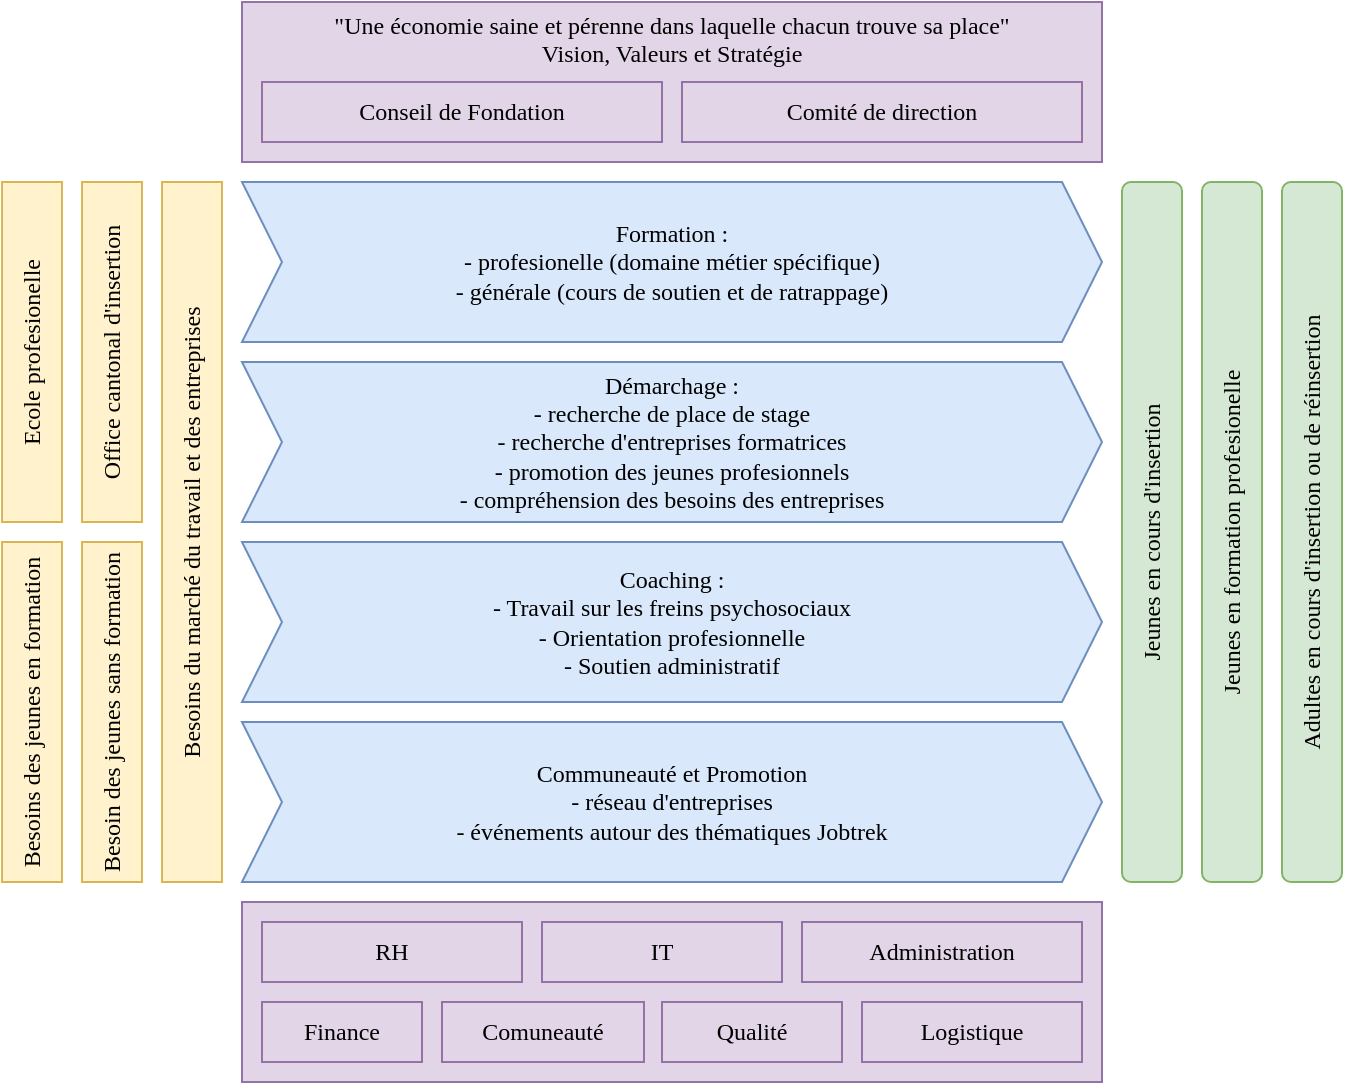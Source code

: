 <mxfile version="28.0.5" pages="4">
  <diagram name="Page-1" id="kW_oIhUxRkiqL0Kq-PUK">
    <mxGraphModel dx="563" dy="-857" grid="1" gridSize="10" guides="1" tooltips="1" connect="1" arrows="1" fold="1" page="1" pageScale="1" pageWidth="827" pageHeight="1169" math="0" shadow="0">
      <root>
        <mxCell id="0" />
        <mxCell id="1" parent="0" />
        <mxCell id="jqjiF2n1SpppxXGoInOC-1" value="Formation :&lt;br&gt;- profesionelle (domaine métier spécifique)&lt;br&gt;- générale (cours de soutien et de ratrappage)" style="shape=step;perimeter=stepPerimeter;whiteSpace=wrap;html=1;fixedSize=1;fillColor=#dae8fc;strokeColor=#6c8ebf;fontFamily=Libertinus Serif;" parent="1" vertex="1">
          <mxGeometry x="230" y="1310" width="430" height="80" as="geometry" />
        </mxCell>
        <mxCell id="jqjiF2n1SpppxXGoInOC-2" value="Démarchage :&lt;br&gt;- recherche de place de stage&lt;br&gt;- recherche d&#39;entreprises formatrices&lt;br&gt;- promotion des jeunes profesionnels&lt;br&gt;- compréhension des besoins des entreprises" style="shape=step;perimeter=stepPerimeter;whiteSpace=wrap;html=1;fixedSize=1;fillColor=#dae8fc;strokeColor=#6c8ebf;fontFamily=Libertinus Serif;" parent="1" vertex="1">
          <mxGeometry x="230" y="1400" width="430" height="80" as="geometry" />
        </mxCell>
        <mxCell id="jqjiF2n1SpppxXGoInOC-3" value="Coaching :&lt;div&gt;- Travail sur les freins psychosociaux&lt;/div&gt;&lt;div&gt;- Orientation profesionnelle&lt;/div&gt;&lt;div&gt;- Soutien administratif&lt;/div&gt;" style="shape=step;perimeter=stepPerimeter;whiteSpace=wrap;html=1;fixedSize=1;fillColor=#dae8fc;strokeColor=#6c8ebf;fontFamily=Libertinus Serif;" parent="1" vertex="1">
          <mxGeometry x="230" y="1490" width="430" height="80" as="geometry" />
        </mxCell>
        <mxCell id="jqjiF2n1SpppxXGoInOC-4" value="Communeauté et Promotion&lt;div&gt;- réseau d&#39;entreprises&lt;/div&gt;&lt;div&gt;- événements autour des thématiques Jobtrek&lt;/div&gt;" style="shape=step;perimeter=stepPerimeter;whiteSpace=wrap;html=1;fixedSize=1;fillColor=#dae8fc;strokeColor=#6c8ebf;fontFamily=Libertinus Serif;" parent="1" vertex="1">
          <mxGeometry x="230" y="1580" width="430" height="80" as="geometry" />
        </mxCell>
        <mxCell id="jqjiF2n1SpppxXGoInOC-9" value="&lt;div&gt;&lt;div&gt;&quot;Une économie saine et pérenne dans laquelle chacun trouve sa place&quot;&lt;/div&gt;&lt;div&gt;Vision, Valeurs et Stratégie&lt;/div&gt;&lt;/div&gt;&lt;div&gt;&lt;br&gt;&lt;/div&gt;&lt;div&gt;&lt;br&gt;&lt;/div&gt;&lt;div&gt;&lt;br&gt;&lt;/div&gt;" style="rounded=0;whiteSpace=wrap;html=1;fillColor=#e1d5e7;strokeColor=#9673a6;fontFamily=Libertinus Serif;" parent="1" vertex="1">
          <mxGeometry x="230" y="1220" width="430" height="80" as="geometry" />
        </mxCell>
        <mxCell id="jqjiF2n1SpppxXGoInOC-10" value="" style="rounded=0;whiteSpace=wrap;html=1;fillColor=#e1d5e7;strokeColor=#9673a6;fontFamily=Libertinus Serif;" parent="1" vertex="1">
          <mxGeometry x="230" y="1670" width="430" height="90" as="geometry" />
        </mxCell>
        <mxCell id="jqjiF2n1SpppxXGoInOC-11" value="IT" style="rounded=0;whiteSpace=wrap;html=1;fillColor=#e1d5e7;strokeColor=#9673a6;fontFamily=Libertinus Serif;" parent="1" vertex="1">
          <mxGeometry x="380" y="1680" width="120" height="30" as="geometry" />
        </mxCell>
        <mxCell id="jqjiF2n1SpppxXGoInOC-12" value="Finance" style="rounded=0;whiteSpace=wrap;html=1;fillColor=#e1d5e7;strokeColor=#9673a6;fontFamily=Libertinus Serif;" parent="1" vertex="1">
          <mxGeometry x="240" y="1720" width="80" height="30" as="geometry" />
        </mxCell>
        <mxCell id="jqjiF2n1SpppxXGoInOC-13" value="RH" style="rounded=0;whiteSpace=wrap;html=1;fillColor=#e1d5e7;strokeColor=#9673a6;fontFamily=Libertinus Serif;" parent="1" vertex="1">
          <mxGeometry x="240" y="1680" width="130" height="30" as="geometry" />
        </mxCell>
        <mxCell id="jqjiF2n1SpppxXGoInOC-14" value="Conseil de Fondation" style="rounded=0;whiteSpace=wrap;html=1;fillColor=#e1d5e7;strokeColor=#9673a6;fontFamily=Libertinus Serif;" parent="1" vertex="1">
          <mxGeometry x="240" y="1260" width="200" height="30" as="geometry" />
        </mxCell>
        <mxCell id="jqjiF2n1SpppxXGoInOC-15" value="Comité de direction" style="rounded=0;whiteSpace=wrap;html=1;fillColor=#e1d5e7;strokeColor=#9673a6;fontFamily=Libertinus Serif;" parent="1" vertex="1">
          <mxGeometry x="450" y="1260" width="200" height="30" as="geometry" />
        </mxCell>
        <mxCell id="jqjiF2n1SpppxXGoInOC-16" value="Logistique" style="rounded=0;whiteSpace=wrap;html=1;fillColor=#e1d5e7;strokeColor=#9673a6;fontFamily=Libertinus Serif;" parent="1" vertex="1">
          <mxGeometry x="540" y="1720" width="110" height="30" as="geometry" />
        </mxCell>
        <mxCell id="jqjiF2n1SpppxXGoInOC-17" value="Besoins du marché du travail et des entreprises" style="rounded=0;whiteSpace=wrap;html=1;fillColor=#fff2cc;strokeColor=#d6b656;horizontal=0;fontFamily=Libertinus Serif;" parent="1" vertex="1">
          <mxGeometry x="190" y="1310" width="30" height="350" as="geometry" />
        </mxCell>
        <mxCell id="jqjiF2n1SpppxXGoInOC-18" value="Besoin des jeunes sans formation" style="rounded=0;whiteSpace=wrap;html=1;fillColor=#fff2cc;strokeColor=#d6b656;horizontal=0;fontFamily=Libertinus Serif;" parent="1" vertex="1">
          <mxGeometry x="150" y="1490" width="30" height="170" as="geometry" />
        </mxCell>
        <mxCell id="jqjiF2n1SpppxXGoInOC-19" value="Administration" style="rounded=0;whiteSpace=wrap;html=1;fillColor=#e1d5e7;strokeColor=#9673a6;fontFamily=Libertinus Serif;" parent="1" vertex="1">
          <mxGeometry x="510" y="1680" width="140" height="30" as="geometry" />
        </mxCell>
        <mxCell id="jqjiF2n1SpppxXGoInOC-20" value="Comuneauté" style="rounded=0;whiteSpace=wrap;html=1;fillColor=#e1d5e7;strokeColor=#9673a6;fontFamily=Libertinus Serif;" parent="1" vertex="1">
          <mxGeometry x="330" y="1720" width="101" height="30" as="geometry" />
        </mxCell>
        <mxCell id="jqjiF2n1SpppxXGoInOC-22" value="Qualité" style="rounded=0;whiteSpace=wrap;html=1;fillColor=#e1d5e7;strokeColor=#9673a6;fontFamily=Libertinus Serif;" parent="1" vertex="1">
          <mxGeometry x="440" y="1720" width="90" height="30" as="geometry" />
        </mxCell>
        <mxCell id="jqjiF2n1SpppxXGoInOC-23" value="Besoins des jeunes en formation" style="rounded=0;whiteSpace=wrap;html=1;fillColor=#fff2cc;strokeColor=#d6b656;horizontal=0;fontFamily=Libertinus Serif;" parent="1" vertex="1">
          <mxGeometry x="110" y="1490" width="30" height="170" as="geometry" />
        </mxCell>
        <mxCell id="jqjiF2n1SpppxXGoInOC-26" value="Jeunes en cours d&#39;insertion" style="rounded=1;whiteSpace=wrap;html=1;fillColor=#d5e8d4;strokeColor=#82b366;horizontal=0;fontFamily=Libertinus Serif;" parent="1" vertex="1">
          <mxGeometry x="670" y="1310" width="30" height="350" as="geometry" />
        </mxCell>
        <mxCell id="jqjiF2n1SpppxXGoInOC-27" value="Jeunes en formation profesionelle" style="rounded=1;whiteSpace=wrap;html=1;fillColor=#d5e8d4;strokeColor=#82b366;horizontal=0;fontFamily=Libertinus Serif;" parent="1" vertex="1">
          <mxGeometry x="710" y="1310" width="30" height="350" as="geometry" />
        </mxCell>
        <mxCell id="jqjiF2n1SpppxXGoInOC-28" value="Adultes en cours d&#39;insertion ou de réinsertion" style="rounded=1;whiteSpace=wrap;html=1;fillColor=#d5e8d4;strokeColor=#82b366;horizontal=0;fontFamily=Libertinus Serif;" parent="1" vertex="1">
          <mxGeometry x="750" y="1310" width="30" height="350" as="geometry" />
        </mxCell>
        <mxCell id="jqjiF2n1SpppxXGoInOC-30" value="Ecole profesionelle" style="rounded=0;whiteSpace=wrap;html=1;fillColor=#fff2cc;strokeColor=#d6b656;horizontal=0;fontFamily=Libertinus Serif;" parent="1" vertex="1">
          <mxGeometry x="110" y="1310" width="30" height="170" as="geometry" />
        </mxCell>
        <mxCell id="jqjiF2n1SpppxXGoInOC-31" value="Office cantonal d&#39;insertion" style="rounded=0;whiteSpace=wrap;html=1;fillColor=#fff2cc;strokeColor=#d6b656;horizontal=0;fontFamily=Libertinus Serif;" parent="1" vertex="1">
          <mxGeometry x="150" y="1310" width="30" height="170" as="geometry" />
        </mxCell>
      </root>
    </mxGraphModel>
  </diagram>
  <diagram id="8pdWPsQTAQMp3kVX8W1q" name="Page-2">
    <mxGraphModel dx="690" dy="488" grid="1" gridSize="10" guides="1" tooltips="1" connect="1" arrows="1" fold="1" page="1" pageScale="1" pageWidth="827" pageHeight="1169" math="0" shadow="0">
      <root>
        <mxCell id="0" />
        <mxCell id="1" parent="0" />
        <mxCell id="cQWHeYUF1WbPT8lylG2T-1" value="PLANIFICATION / PROGRAMMATION" style="shape=step;perimeter=stepPerimeter;whiteSpace=wrap;html=1;fixedSize=1;fillColor=#dae8fc;strokeColor=#6c8ebf;" parent="1" vertex="1">
          <mxGeometry x="130" y="120" width="430" height="80" as="geometry" />
        </mxCell>
        <mxCell id="cQWHeYUF1WbPT8lylG2T-2" value="PROMOTION / PARTENARIATS / SOUTIEN" style="shape=step;perimeter=stepPerimeter;whiteSpace=wrap;html=1;fixedSize=1;fillColor=#dae8fc;strokeColor=#6c8ebf;" parent="1" vertex="1">
          <mxGeometry x="130" y="220" width="430" height="80" as="geometry" />
        </mxCell>
        <mxCell id="cQWHeYUF1WbPT8lylG2T-3" value="CREATION CULTURELLE &lt;br&gt;ENCOURAGEMENT A LA CREATION LOCALE" style="shape=step;perimeter=stepPerimeter;whiteSpace=wrap;html=1;fixedSize=1;fillColor=#dae8fc;strokeColor=#6c8ebf;" parent="1" vertex="1">
          <mxGeometry x="130" y="320" width="430" height="80" as="geometry" />
        </mxCell>
        <mxCell id="cQWHeYUF1WbPT8lylG2T-4" value="BILLETERIE" style="shape=step;perimeter=stepPerimeter;whiteSpace=wrap;html=1;fixedSize=1;fillColor=#dae8fc;strokeColor=#6c8ebf;" parent="1" vertex="1">
          <mxGeometry x="130" y="420" width="430" height="80" as="geometry" />
        </mxCell>
        <mxCell id="cQWHeYUF1WbPT8lylG2T-5" value="Coordination&lt;br&gt;Groupes&lt;br&gt;Public" style="rounded=1;whiteSpace=wrap;html=1;fillColor=#d5e8d4;strokeColor=#82b366;" parent="1" vertex="1">
          <mxGeometry x="580" y="120" width="120" height="80" as="geometry" />
        </mxCell>
        <mxCell id="cQWHeYUF1WbPT8lylG2T-6" value="Public&lt;br&gt;Partenaires&lt;br&gt;Coordination" style="rounded=1;whiteSpace=wrap;html=1;fillColor=#d5e8d4;strokeColor=#82b366;" parent="1" vertex="1">
          <mxGeometry x="580" y="220" width="120" height="80" as="geometry" />
        </mxCell>
        <mxCell id="cQWHeYUF1WbPT8lylG2T-7" value="Groupes&lt;br&gt;Artistes indépendants&lt;br&gt;Artistes locaux" style="rounded=1;whiteSpace=wrap;html=1;fillColor=#d5e8d4;strokeColor=#82b366;" parent="1" vertex="1">
          <mxGeometry x="580" y="320" width="120" height="80" as="geometry" />
        </mxCell>
        <mxCell id="cQWHeYUF1WbPT8lylG2T-8" value="Public&lt;br&gt;Coordination&lt;br&gt;Groupes&lt;br&gt;Controlleurs" style="rounded=1;whiteSpace=wrap;html=1;fillColor=#d5e8d4;strokeColor=#82b366;" parent="1" vertex="1">
          <mxGeometry x="580" y="420" width="120" height="80" as="geometry" />
        </mxCell>
        <mxCell id="cQWHeYUF1WbPT8lylG2T-9" value="" style="rounded=0;whiteSpace=wrap;html=1;fillColor=#e1d5e7;strokeColor=#9673a6;" parent="1" vertex="1">
          <mxGeometry x="130" y="40" width="430" height="60" as="geometry" />
        </mxCell>
        <mxCell id="cQWHeYUF1WbPT8lylG2T-10" value="" style="rounded=0;whiteSpace=wrap;html=1;fillColor=#e1d5e7;strokeColor=#9673a6;" parent="1" vertex="1">
          <mxGeometry x="130" y="520" width="430" height="110" as="geometry" />
        </mxCell>
        <mxCell id="cQWHeYUF1WbPT8lylG2T-11" value="IT" style="rounded=0;whiteSpace=wrap;html=1;fillColor=#e1d5e7;strokeColor=#9673a6;" parent="1" vertex="1">
          <mxGeometry x="350" y="530" width="200" height="40" as="geometry" />
        </mxCell>
        <mxCell id="cQWHeYUF1WbPT8lylG2T-12" value="FINANCES" style="rounded=0;whiteSpace=wrap;html=1;fillColor=#e1d5e7;strokeColor=#9673a6;" parent="1" vertex="1">
          <mxGeometry x="140" y="580" width="200" height="40" as="geometry" />
        </mxCell>
        <mxCell id="cQWHeYUF1WbPT8lylG2T-13" value="RH" style="rounded=0;whiteSpace=wrap;html=1;fillColor=#e1d5e7;strokeColor=#9673a6;" parent="1" vertex="1">
          <mxGeometry x="140" y="530" width="200" height="40" as="geometry" />
        </mxCell>
        <mxCell id="cQWHeYUF1WbPT8lylG2T-14" value="Comité" style="rounded=0;whiteSpace=wrap;html=1;fillColor=#e1d5e7;strokeColor=#9673a6;" parent="1" vertex="1">
          <mxGeometry x="140" y="50" width="200" height="40" as="geometry" />
        </mxCell>
        <mxCell id="cQWHeYUF1WbPT8lylG2T-15" value="Coordination" style="rounded=0;whiteSpace=wrap;html=1;fillColor=#e1d5e7;strokeColor=#9673a6;" parent="1" vertex="1">
          <mxGeometry x="350" y="50" width="200" height="40" as="geometry" />
        </mxCell>
        <mxCell id="cQWHeYUF1WbPT8lylG2T-16" value="INFRASTRUCTURE" style="rounded=0;whiteSpace=wrap;html=1;fillColor=#e1d5e7;strokeColor=#9673a6;" parent="1" vertex="1">
          <mxGeometry x="350" y="580" width="200" height="40" as="geometry" />
        </mxCell>
        <mxCell id="cQWHeYUF1WbPT8lylG2T-17" value="Promotion de la culture et encouragement de cette dernière" style="rounded=0;whiteSpace=wrap;html=1;fillColor=#fff2cc;strokeColor=#d6b656;horizontal=0;" parent="1" vertex="1">
          <mxGeometry x="80" y="120" width="30" height="380" as="geometry" />
        </mxCell>
        <mxCell id="cQWHeYUF1WbPT8lylG2T-18" value="Planification d&#39;événements et gestion de ces derniers" style="rounded=0;whiteSpace=wrap;html=1;fillColor=#fff2cc;strokeColor=#d6b656;horizontal=0;" parent="1" vertex="1">
          <mxGeometry x="40" y="120" width="30" height="380" as="geometry" />
        </mxCell>
      </root>
    </mxGraphModel>
  </diagram>
  <diagram id="bWj0FwESOkwAyHU52t7r" name="Page-3">
    <mxGraphModel dx="1" dy="1754" grid="1" gridSize="10" guides="1" tooltips="1" connect="1" arrows="1" fold="1" page="1" pageScale="1" pageWidth="827" pageHeight="1169" math="0" shadow="0">
      <root>
        <mxCell id="0" />
        <mxCell id="1" parent="0" />
        <mxCell id="nRiMOc58bZY-0IxtSlXF-1" value="PLANIFICATION&lt;br&gt;&lt;ul&gt;&lt;li style=&quot;text-align: left;&quot;&gt;Propositions de dates pour la venue des groupes&lt;/li&gt;&lt;li style=&quot;text-align: left;&quot;&gt;Confirmation de la venue des groupes&lt;/li&gt;&lt;li style=&quot;text-align: left;&quot;&gt;Validation des besoins de groupes&lt;/li&gt;&lt;li style=&quot;text-align: left;&quot;&gt;Vérification de la cohérence et variété des groupes&lt;/li&gt;&lt;li style=&quot;text-align: left;&quot;&gt;Recherche de groupes qui pourrait être adaptés&lt;/li&gt;&lt;li style=&quot;text-align: left;&quot;&gt;Gestion des demandes spontanées des groupes&lt;/li&gt;&lt;/ul&gt;" style="shape=step;perimeter=stepPerimeter;whiteSpace=wrap;html=1;fixedSize=1;fillColor=#dae8fc;strokeColor=#6c8ebf;" parent="1" vertex="1">
          <mxGeometry x="1150" y="-80" width="430" height="180" as="geometry" />
        </mxCell>
        <mxCell id="nRiMOc58bZY-0IxtSlXF-2" value="" style="rounded=0;whiteSpace=wrap;html=1;fillColor=#e1d5e7;strokeColor=#9673a6;" parent="1" vertex="1">
          <mxGeometry x="1150" y="-160" width="430" height="60" as="geometry" />
        </mxCell>
        <mxCell id="nRiMOc58bZY-0IxtSlXF-3" value="" style="rounded=0;whiteSpace=wrap;html=1;fillColor=#e1d5e7;strokeColor=#9673a6;" parent="1" vertex="1">
          <mxGeometry x="1150" y="320" width="430" height="110" as="geometry" />
        </mxCell>
        <mxCell id="nRiMOc58bZY-0IxtSlXF-4" value="Promotion de la culture et encouragement de cette dernière" style="rounded=0;whiteSpace=wrap;html=1;fillColor=#fff2cc;strokeColor=#d6b656;horizontal=0;" parent="1" vertex="1">
          <mxGeometry x="1100" y="-80" width="30" height="380" as="geometry" />
        </mxCell>
        <mxCell id="nRiMOc58bZY-0IxtSlXF-5" value="Planification d&#39;événements et gestion de ces derniers" style="rounded=0;whiteSpace=wrap;html=1;fillColor=#fff2cc;strokeColor=#d6b656;horizontal=0;" parent="1" vertex="1">
          <mxGeometry x="1060" y="-80" width="30" height="380" as="geometry" />
        </mxCell>
        <mxCell id="nRiMOc58bZY-0IxtSlXF-6" value="IT" style="rounded=0;whiteSpace=wrap;html=1;fillColor=#e1d5e7;strokeColor=#9673a6;" parent="1" vertex="1">
          <mxGeometry x="1370" y="330" width="200" height="40" as="geometry" />
        </mxCell>
        <mxCell id="nRiMOc58bZY-0IxtSlXF-7" value="FINANCES" style="rounded=0;whiteSpace=wrap;html=1;fillColor=#e1d5e7;strokeColor=#9673a6;" parent="1" vertex="1">
          <mxGeometry x="1160" y="380" width="200" height="40" as="geometry" />
        </mxCell>
        <mxCell id="nRiMOc58bZY-0IxtSlXF-8" value="RH" style="rounded=0;whiteSpace=wrap;html=1;fillColor=#e1d5e7;strokeColor=#9673a6;" parent="1" vertex="1">
          <mxGeometry x="1160" y="330" width="200" height="40" as="geometry" />
        </mxCell>
        <mxCell id="nRiMOc58bZY-0IxtSlXF-9" value="Comité" style="rounded=0;whiteSpace=wrap;html=1;fillColor=#e1d5e7;strokeColor=#9673a6;" parent="1" vertex="1">
          <mxGeometry x="1160" y="-150" width="200" height="40" as="geometry" />
        </mxCell>
        <mxCell id="nRiMOc58bZY-0IxtSlXF-10" value="Coordination" style="rounded=0;whiteSpace=wrap;html=1;fillColor=#e1d5e7;strokeColor=#9673a6;" parent="1" vertex="1">
          <mxGeometry x="1370" y="-150" width="200" height="40" as="geometry" />
        </mxCell>
        <mxCell id="nRiMOc58bZY-0IxtSlXF-11" value="INFRASTRUCTURE" style="rounded=0;whiteSpace=wrap;html=1;fillColor=#e1d5e7;strokeColor=#9673a6;" parent="1" vertex="1">
          <mxGeometry x="1370" y="380" width="200" height="40" as="geometry" />
        </mxCell>
        <mxCell id="nRiMOc58bZY-0IxtSlXF-12" value="PROGRAMMATION&lt;br&gt;&lt;ul&gt;&lt;li style=&quot;text-align: left;&quot;&gt;Mise en place d&#39;une agenda des prestations&lt;/li&gt;&lt;li style=&quot;text-align: left;&quot;&gt;Placement de groupes prévus par la planification sur le programme&lt;/li&gt;&lt;li style=&quot;text-align: left;&quot;&gt;Confirmation de l&#39;occupation des locaux&lt;/li&gt;&lt;li style=&quot;text-align: left;&quot;&gt;Confirmation de la programmation de la Case à Choc&lt;/li&gt;&lt;li style=&quot;text-align: left;&quot;&gt;Validation trimestrielle du programme à venir&lt;/li&gt;&lt;/ul&gt;" style="shape=step;perimeter=stepPerimeter;whiteSpace=wrap;html=1;fixedSize=1;fillColor=#dae8fc;strokeColor=#6c8ebf;" parent="1" vertex="1">
          <mxGeometry x="1150" y="120" width="430" height="180" as="geometry" />
        </mxCell>
        <mxCell id="nRiMOc58bZY-0IxtSlXF-13" value="Mise sur pied d&#39;un programme varié, local et international.&lt;br&gt;Visibilité sur les futurs prestations proposées par la Case à Choc." style="ellipse;whiteSpace=wrap;html=1;fillColor=#f8cecc;strokeColor=#b85450;" parent="1" vertex="1">
          <mxGeometry x="1600" y="-80" width="180" height="180" as="geometry" />
        </mxCell>
        <mxCell id="nRiMOc58bZY-0IxtSlXF-14" value="Occupation des locaux claire et répartition des espaces.&lt;br&gt;Visibilité sur les dates et horaires des préstations." style="ellipse;whiteSpace=wrap;html=1;fillColor=#f8cecc;strokeColor=#b85450;" parent="1" vertex="1">
          <mxGeometry x="1600" y="120" width="180" height="180" as="geometry" />
        </mxCell>
        <mxCell id="nRiMOc58bZY-0IxtSlXF-15" value="ZOOM SUR PLANIFICATION ET PROGRAMMATION" style="swimlane;whiteSpace=wrap;html=1;fillColor=#dae8fc;strokeColor=#6c8ebf;" parent="1" vertex="1">
          <mxGeometry x="1040" y="-200" width="760" height="650" as="geometry" />
        </mxCell>
      </root>
    </mxGraphModel>
  </diagram>
  <diagram id="ihJklGbu31dNYe6RDeZH" name="Page-4">
    <mxGraphModel dx="-96" dy="516" grid="1" gridSize="10" guides="1" tooltips="1" connect="1" arrows="1" fold="1" page="1" pageScale="1" pageWidth="827" pageHeight="1169" math="0" shadow="0">
      <root>
        <mxCell id="0" />
        <mxCell id="1" parent="0" />
        <mxCell id="CxopR-C3TMcmcYZzu75l-1" value="PROMOTION&lt;br&gt;&lt;ul&gt;&lt;li style=&quot;text-align: left;&quot;&gt;Définir et créer des campagnes régulières de publicité&lt;/li&gt;&lt;li style=&quot;text-align: left;&quot;&gt;Définir le public cible de la Case à Choc&lt;/li&gt;&lt;li style=&quot;text-align: left;&quot;&gt;Mandater des partenaires pour les créations graphiques&lt;/li&gt;&lt;li style=&quot;text-align: left;&quot;&gt;Collecter la satisfaction du public de la case&lt;/li&gt;&lt;/ul&gt;" style="shape=step;perimeter=stepPerimeter;whiteSpace=wrap;html=1;fixedSize=1;fillColor=#dae8fc;strokeColor=#6c8ebf;" parent="1" vertex="1">
          <mxGeometry x="1150" y="590" width="430" height="110" as="geometry" />
        </mxCell>
        <mxCell id="CxopR-C3TMcmcYZzu75l-2" value="" style="rounded=0;whiteSpace=wrap;html=1;fillColor=#e1d5e7;strokeColor=#9673a6;" parent="1" vertex="1">
          <mxGeometry x="1150" y="510" width="430" height="60" as="geometry" />
        </mxCell>
        <mxCell id="CxopR-C3TMcmcYZzu75l-3" value="" style="rounded=0;whiteSpace=wrap;html=1;fillColor=#e1d5e7;strokeColor=#9673a6;" parent="1" vertex="1">
          <mxGeometry x="1150" y="990" width="430" height="110" as="geometry" />
        </mxCell>
        <mxCell id="CxopR-C3TMcmcYZzu75l-4" value="IT" style="rounded=0;whiteSpace=wrap;html=1;fillColor=#e1d5e7;strokeColor=#9673a6;" parent="1" vertex="1">
          <mxGeometry x="1370" y="1000" width="200" height="40" as="geometry" />
        </mxCell>
        <mxCell id="CxopR-C3TMcmcYZzu75l-5" value="FINANCES" style="rounded=0;whiteSpace=wrap;html=1;fillColor=#e1d5e7;strokeColor=#9673a6;" parent="1" vertex="1">
          <mxGeometry x="1160" y="1050" width="200" height="40" as="geometry" />
        </mxCell>
        <mxCell id="CxopR-C3TMcmcYZzu75l-6" value="RH" style="rounded=0;whiteSpace=wrap;html=1;fillColor=#e1d5e7;strokeColor=#9673a6;" parent="1" vertex="1">
          <mxGeometry x="1160" y="1000" width="200" height="40" as="geometry" />
        </mxCell>
        <mxCell id="CxopR-C3TMcmcYZzu75l-7" value="Comité" style="rounded=0;whiteSpace=wrap;html=1;fillColor=#e1d5e7;strokeColor=#9673a6;" parent="1" vertex="1">
          <mxGeometry x="1160" y="520" width="200" height="40" as="geometry" />
        </mxCell>
        <mxCell id="CxopR-C3TMcmcYZzu75l-8" value="Coordination" style="rounded=0;whiteSpace=wrap;html=1;fillColor=#e1d5e7;strokeColor=#9673a6;" parent="1" vertex="1">
          <mxGeometry x="1370" y="520" width="200" height="40" as="geometry" />
        </mxCell>
        <mxCell id="CxopR-C3TMcmcYZzu75l-9" value="INFRASTRUCTURE" style="rounded=0;whiteSpace=wrap;html=1;fillColor=#e1d5e7;strokeColor=#9673a6;" parent="1" vertex="1">
          <mxGeometry x="1370" y="1050" width="200" height="40" as="geometry" />
        </mxCell>
        <mxCell id="CxopR-C3TMcmcYZzu75l-10" value="PARTENARIAT&lt;br&gt;&lt;ul&gt;&lt;li style=&quot;text-align: left;&quot;&gt;Démarcher de nouveaux partenaires techniques et ou culturels&lt;/li&gt;&lt;li style=&quot;text-align: left;&quot;&gt;Constituer une liste de partenaires disponibles&lt;/li&gt;&lt;li style=&quot;text-align: left;&quot;&gt;Maintenir les contacts avec les partenaires&lt;/li&gt;&lt;li style=&quot;text-align: left;&quot;&gt;Mettre en relation les autres process avec les partenaires&lt;/li&gt;&lt;/ul&gt;" style="shape=step;perimeter=stepPerimeter;whiteSpace=wrap;html=1;fixedSize=1;fillColor=#dae8fc;strokeColor=#6c8ebf;" parent="1" vertex="1">
          <mxGeometry x="1150" y="720" width="430" height="120" as="geometry" />
        </mxCell>
        <mxCell id="CxopR-C3TMcmcYZzu75l-11" value="Faire connaitre la Case à Choc&lt;br&gt;et promouvoir son offre" style="ellipse;whiteSpace=wrap;html=1;fillColor=#f8cecc;strokeColor=#b85450;" parent="1" vertex="1">
          <mxGeometry x="1600" y="590" width="180" height="110" as="geometry" />
        </mxCell>
        <mxCell id="CxopR-C3TMcmcYZzu75l-12" value="Disposer d&#39;un réseau de partenaires de qualité pour remplir les missions de la Case à Choc" style="ellipse;whiteSpace=wrap;html=1;fillColor=#f8cecc;strokeColor=#b85450;" parent="1" vertex="1">
          <mxGeometry x="1600" y="720" width="180" height="120" as="geometry" />
        </mxCell>
        <mxCell id="CxopR-C3TMcmcYZzu75l-13" value="SOUTIEN&lt;br&gt;&lt;ul&gt;&lt;li style=&quot;text-align: left;&quot;&gt;Recherche de soutiens financiers&lt;/li&gt;&lt;li style=&quot;text-align: left;&quot;&gt;Collecte de dons&lt;/li&gt;&lt;li style=&quot;text-align: left;&quot;&gt;Définir les besoins financier de la Case à Choc&lt;/li&gt;&lt;li style=&quot;text-align: left;&quot;&gt;Recherches de financements exceptionnels pour événements extraordinaires&lt;/li&gt;&lt;/ul&gt;" style="shape=step;perimeter=stepPerimeter;whiteSpace=wrap;html=1;fixedSize=1;fillColor=#dae8fc;strokeColor=#6c8ebf;" parent="1" vertex="1">
          <mxGeometry x="1150" y="860" width="430" height="110" as="geometry" />
        </mxCell>
        <mxCell id="CxopR-C3TMcmcYZzu75l-14" value="Financement a long&lt;br&gt;terme de la Case à Choc&lt;br&gt;Financement d&#39;événements&lt;br&gt;extraordinaires" style="ellipse;whiteSpace=wrap;html=1;fillColor=#f8cecc;strokeColor=#b85450;" parent="1" vertex="1">
          <mxGeometry x="1600" y="860" width="180" height="110" as="geometry" />
        </mxCell>
        <mxCell id="CxopR-C3TMcmcYZzu75l-15" value="Planification d&#39;événements et gestion de ces derniers" style="rounded=0;whiteSpace=wrap;html=1;fillColor=#fff2cc;strokeColor=#d6b656;horizontal=0;" parent="1" vertex="1">
          <mxGeometry x="1060" y="590" width="30" height="380" as="geometry" />
        </mxCell>
        <mxCell id="CxopR-C3TMcmcYZzu75l-16" value="Promotion de la culture et encouragement de cette dernière" style="rounded=0;whiteSpace=wrap;html=1;fillColor=#fff2cc;strokeColor=#d6b656;horizontal=0;" parent="1" vertex="1">
          <mxGeometry x="1100" y="590" width="30" height="380" as="geometry" />
        </mxCell>
        <mxCell id="CxopR-C3TMcmcYZzu75l-17" value="ZOOM SUR PROMOTION, PARTENARIATS ET SOUTIEN" style="swimlane;whiteSpace=wrap;html=1;fillColor=#dae8fc;strokeColor=#6c8ebf;" parent="1" vertex="1">
          <mxGeometry x="1040" y="470" width="760" height="650" as="geometry" />
        </mxCell>
      </root>
    </mxGraphModel>
  </diagram>
</mxfile>
